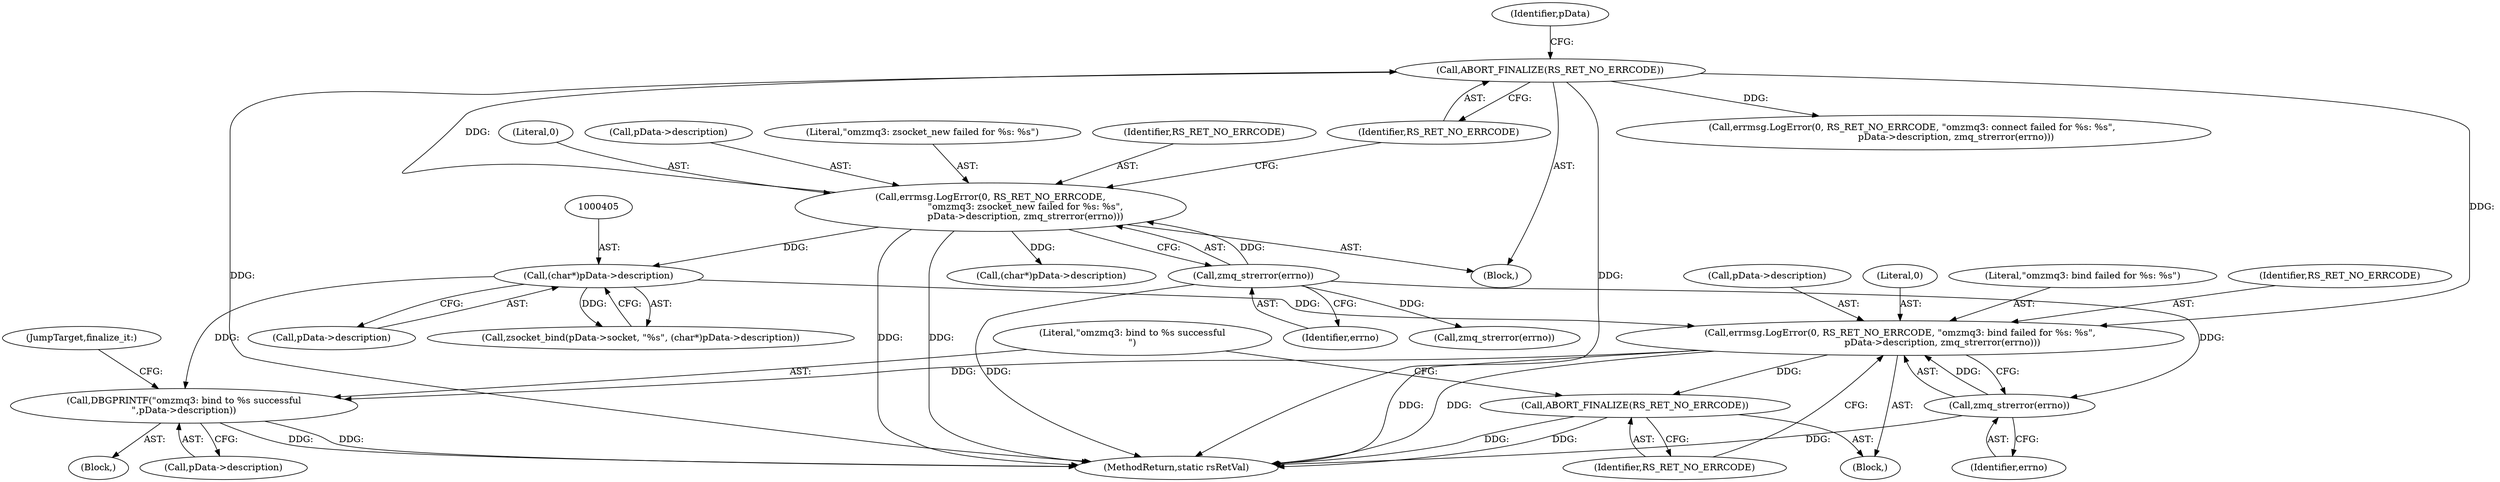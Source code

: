 digraph "0_rsyslog_062d0c671a29f7c6f7dff4a2f1f35df375bbb30b_0@pointer" {
"1000410" [label="(Call,errmsg.LogError(0, RS_RET_NO_ERRCODE, \"omzmq3: bind failed for %s: %s\",\n                             pData->description, zmq_strerror(errno)))"];
"1000150" [label="(Call,ABORT_FINALIZE(RS_RET_NO_ERRCODE))"];
"1000141" [label="(Call,errmsg.LogError(0, RS_RET_NO_ERRCODE,\n                        \"omzmq3: zsocket_new failed for %s: %s\",\n                        pData->description, zmq_strerror(errno)))"];
"1000148" [label="(Call,zmq_strerror(errno))"];
"1000404" [label="(Call,(char*)pData->description)"];
"1000417" [label="(Call,zmq_strerror(errno))"];
"1000419" [label="(Call,ABORT_FINALIZE(RS_RET_NO_ERRCODE))"];
"1000421" [label="(Call,DBGPRINTF(\"omzmq3: bind to %s successful\n\",pData->description))"];
"1000140" [label="(Block,)"];
"1000394" [label="(Block,)"];
"1000450" [label="(Call,zmq_strerror(errno))"];
"1000414" [label="(Call,pData->description)"];
"1000437" [label="(Call,(char*)pData->description)"];
"1000148" [label="(Call,zmq_strerror(errno))"];
"1000144" [label="(Literal,\"omzmq3: zsocket_new failed for %s: %s\")"];
"1000419" [label="(Call,ABORT_FINALIZE(RS_RET_NO_ERRCODE))"];
"1000461" [label="(MethodReturn,static rsRetVal)"];
"1000404" [label="(Call,(char*)pData->description)"];
"1000154" [label="(Identifier,pData)"];
"1000418" [label="(Identifier,errno)"];
"1000151" [label="(Identifier,RS_RET_NO_ERRCODE)"];
"1000150" [label="(Call,ABORT_FINALIZE(RS_RET_NO_ERRCODE))"];
"1000411" [label="(Literal,0)"];
"1000413" [label="(Literal,\"omzmq3: bind failed for %s: %s\")"];
"1000459" [label="(JumpTarget,finalize_it:)"];
"1000406" [label="(Call,pData->description)"];
"1000149" [label="(Identifier,errno)"];
"1000143" [label="(Identifier,RS_RET_NO_ERRCODE)"];
"1000142" [label="(Literal,0)"];
"1000412" [label="(Identifier,RS_RET_NO_ERRCODE)"];
"1000417" [label="(Call,zmq_strerror(errno))"];
"1000423" [label="(Call,pData->description)"];
"1000420" [label="(Identifier,RS_RET_NO_ERRCODE)"];
"1000410" [label="(Call,errmsg.LogError(0, RS_RET_NO_ERRCODE, \"omzmq3: bind failed for %s: %s\",\n                             pData->description, zmq_strerror(errno)))"];
"1000409" [label="(Block,)"];
"1000421" [label="(Call,DBGPRINTF(\"omzmq3: bind to %s successful\n\",pData->description))"];
"1000399" [label="(Call,zsocket_bind(pData->socket, \"%s\", (char*)pData->description))"];
"1000422" [label="(Literal,\"omzmq3: bind to %s successful\n\")"];
"1000141" [label="(Call,errmsg.LogError(0, RS_RET_NO_ERRCODE,\n                        \"omzmq3: zsocket_new failed for %s: %s\",\n                        pData->description, zmq_strerror(errno)))"];
"1000443" [label="(Call,errmsg.LogError(0, RS_RET_NO_ERRCODE, \"omzmq3: connect failed for %s: %s\", \n                             pData->description, zmq_strerror(errno)))"];
"1000145" [label="(Call,pData->description)"];
"1000410" -> "1000409"  [label="AST: "];
"1000410" -> "1000417"  [label="CFG: "];
"1000411" -> "1000410"  [label="AST: "];
"1000412" -> "1000410"  [label="AST: "];
"1000413" -> "1000410"  [label="AST: "];
"1000414" -> "1000410"  [label="AST: "];
"1000417" -> "1000410"  [label="AST: "];
"1000420" -> "1000410"  [label="CFG: "];
"1000410" -> "1000461"  [label="DDG: "];
"1000410" -> "1000461"  [label="DDG: "];
"1000150" -> "1000410"  [label="DDG: "];
"1000404" -> "1000410"  [label="DDG: "];
"1000417" -> "1000410"  [label="DDG: "];
"1000410" -> "1000419"  [label="DDG: "];
"1000410" -> "1000421"  [label="DDG: "];
"1000150" -> "1000140"  [label="AST: "];
"1000150" -> "1000151"  [label="CFG: "];
"1000151" -> "1000150"  [label="AST: "];
"1000154" -> "1000150"  [label="CFG: "];
"1000150" -> "1000461"  [label="DDG: "];
"1000150" -> "1000461"  [label="DDG: "];
"1000141" -> "1000150"  [label="DDG: "];
"1000150" -> "1000443"  [label="DDG: "];
"1000141" -> "1000140"  [label="AST: "];
"1000141" -> "1000148"  [label="CFG: "];
"1000142" -> "1000141"  [label="AST: "];
"1000143" -> "1000141"  [label="AST: "];
"1000144" -> "1000141"  [label="AST: "];
"1000145" -> "1000141"  [label="AST: "];
"1000148" -> "1000141"  [label="AST: "];
"1000151" -> "1000141"  [label="CFG: "];
"1000141" -> "1000461"  [label="DDG: "];
"1000141" -> "1000461"  [label="DDG: "];
"1000148" -> "1000141"  [label="DDG: "];
"1000141" -> "1000404"  [label="DDG: "];
"1000141" -> "1000437"  [label="DDG: "];
"1000148" -> "1000149"  [label="CFG: "];
"1000149" -> "1000148"  [label="AST: "];
"1000148" -> "1000461"  [label="DDG: "];
"1000148" -> "1000417"  [label="DDG: "];
"1000148" -> "1000450"  [label="DDG: "];
"1000404" -> "1000399"  [label="AST: "];
"1000404" -> "1000406"  [label="CFG: "];
"1000405" -> "1000404"  [label="AST: "];
"1000406" -> "1000404"  [label="AST: "];
"1000399" -> "1000404"  [label="CFG: "];
"1000404" -> "1000399"  [label="DDG: "];
"1000404" -> "1000421"  [label="DDG: "];
"1000417" -> "1000418"  [label="CFG: "];
"1000418" -> "1000417"  [label="AST: "];
"1000417" -> "1000461"  [label="DDG: "];
"1000419" -> "1000409"  [label="AST: "];
"1000419" -> "1000420"  [label="CFG: "];
"1000420" -> "1000419"  [label="AST: "];
"1000422" -> "1000419"  [label="CFG: "];
"1000419" -> "1000461"  [label="DDG: "];
"1000419" -> "1000461"  [label="DDG: "];
"1000421" -> "1000394"  [label="AST: "];
"1000421" -> "1000423"  [label="CFG: "];
"1000422" -> "1000421"  [label="AST: "];
"1000423" -> "1000421"  [label="AST: "];
"1000459" -> "1000421"  [label="CFG: "];
"1000421" -> "1000461"  [label="DDG: "];
"1000421" -> "1000461"  [label="DDG: "];
}
